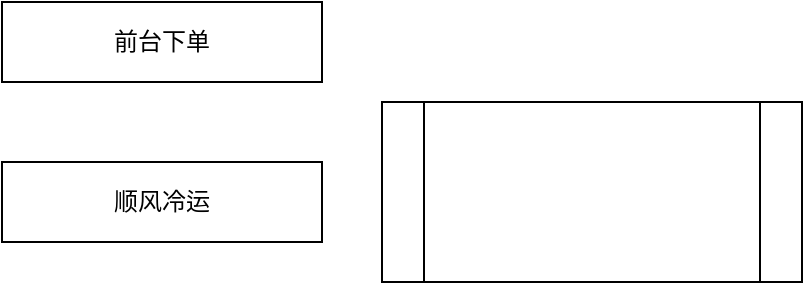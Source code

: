 <mxfile version="15.6.8" type="github">
  <diagram id="ryvbqk-ZNsN8QwoeO9NE" name="Page-1">
    <mxGraphModel dx="1038" dy="536" grid="1" gridSize="10" guides="1" tooltips="1" connect="1" arrows="1" fold="1" page="1" pageScale="1" pageWidth="827" pageHeight="1169" math="0" shadow="0">
      <root>
        <mxCell id="0" />
        <mxCell id="1" parent="0" />
        <mxCell id="kUT9hnH3uG71PzdsoaMZ-1" value="前台下单" style="rounded=0;whiteSpace=wrap;html=1;" parent="1" vertex="1">
          <mxGeometry x="40" y="40" width="160" height="40" as="geometry" />
        </mxCell>
        <mxCell id="wEwo-zWLqLj0Lqb4gSIu-1" value="顺风冷运" style="rounded=0;whiteSpace=wrap;html=1;" vertex="1" parent="1">
          <mxGeometry x="40" y="120" width="160" height="40" as="geometry" />
        </mxCell>
        <mxCell id="wEwo-zWLqLj0Lqb4gSIu-2" value="" style="shape=process;whiteSpace=wrap;html=1;backgroundOutline=1;" vertex="1" parent="1">
          <mxGeometry x="230" y="90" width="210" height="90" as="geometry" />
        </mxCell>
      </root>
    </mxGraphModel>
  </diagram>
</mxfile>
